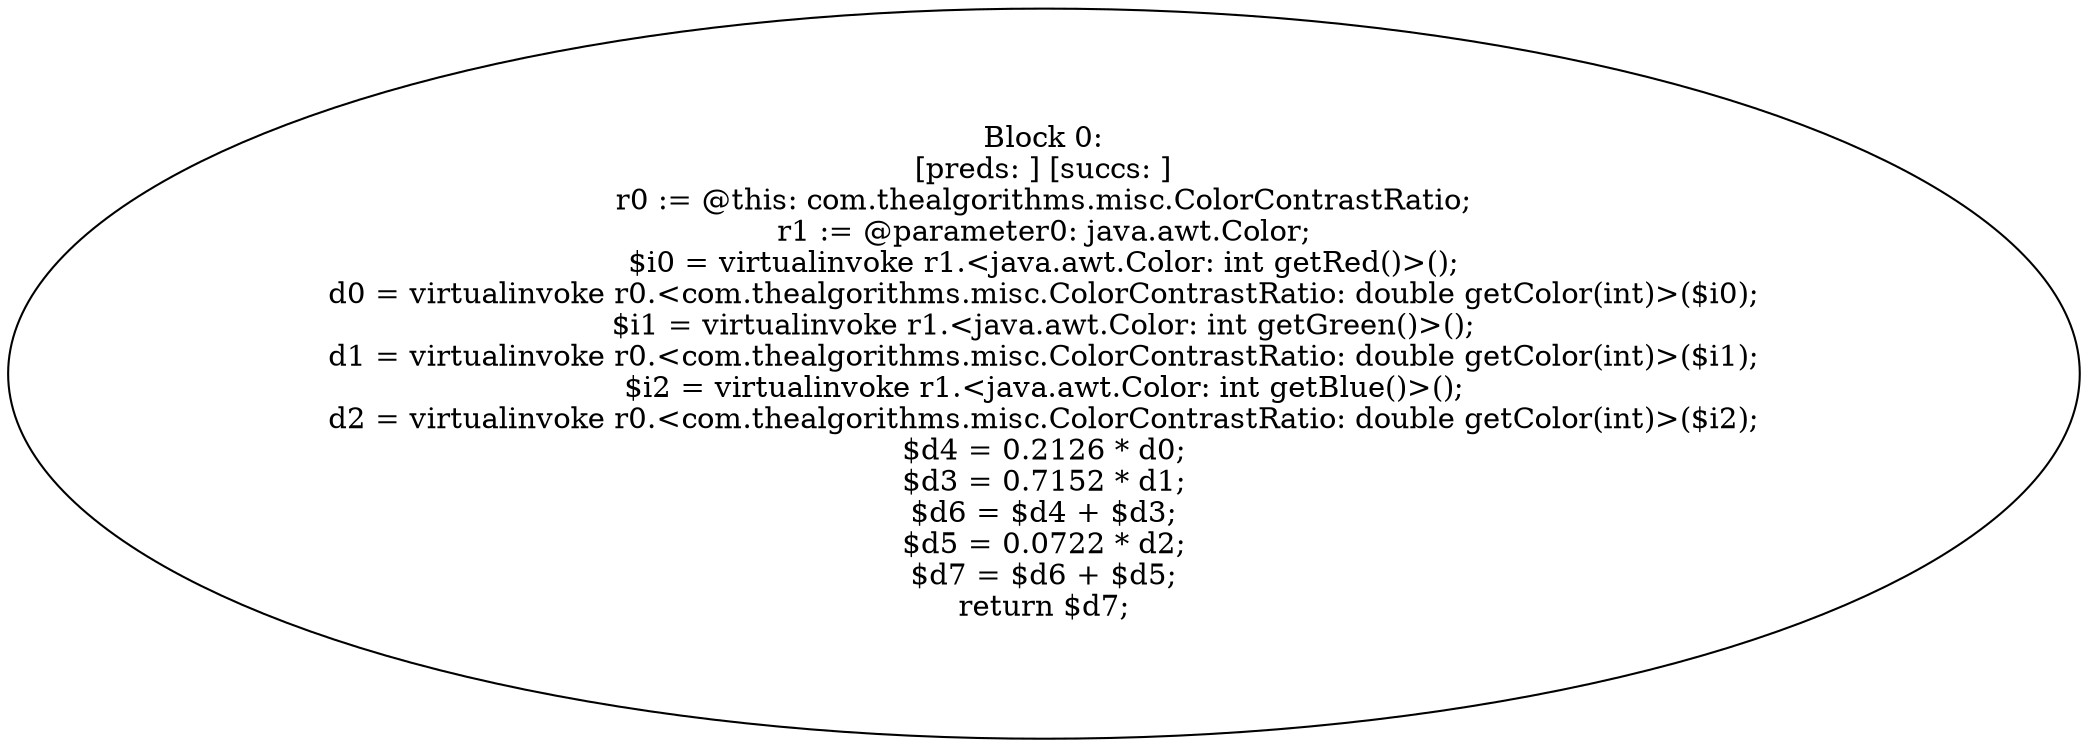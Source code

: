 digraph "unitGraph" {
    "Block 0:
[preds: ] [succs: ]
r0 := @this: com.thealgorithms.misc.ColorContrastRatio;
r1 := @parameter0: java.awt.Color;
$i0 = virtualinvoke r1.<java.awt.Color: int getRed()>();
d0 = virtualinvoke r0.<com.thealgorithms.misc.ColorContrastRatio: double getColor(int)>($i0);
$i1 = virtualinvoke r1.<java.awt.Color: int getGreen()>();
d1 = virtualinvoke r0.<com.thealgorithms.misc.ColorContrastRatio: double getColor(int)>($i1);
$i2 = virtualinvoke r1.<java.awt.Color: int getBlue()>();
d2 = virtualinvoke r0.<com.thealgorithms.misc.ColorContrastRatio: double getColor(int)>($i2);
$d4 = 0.2126 * d0;
$d3 = 0.7152 * d1;
$d6 = $d4 + $d3;
$d5 = 0.0722 * d2;
$d7 = $d6 + $d5;
return $d7;
"
}
